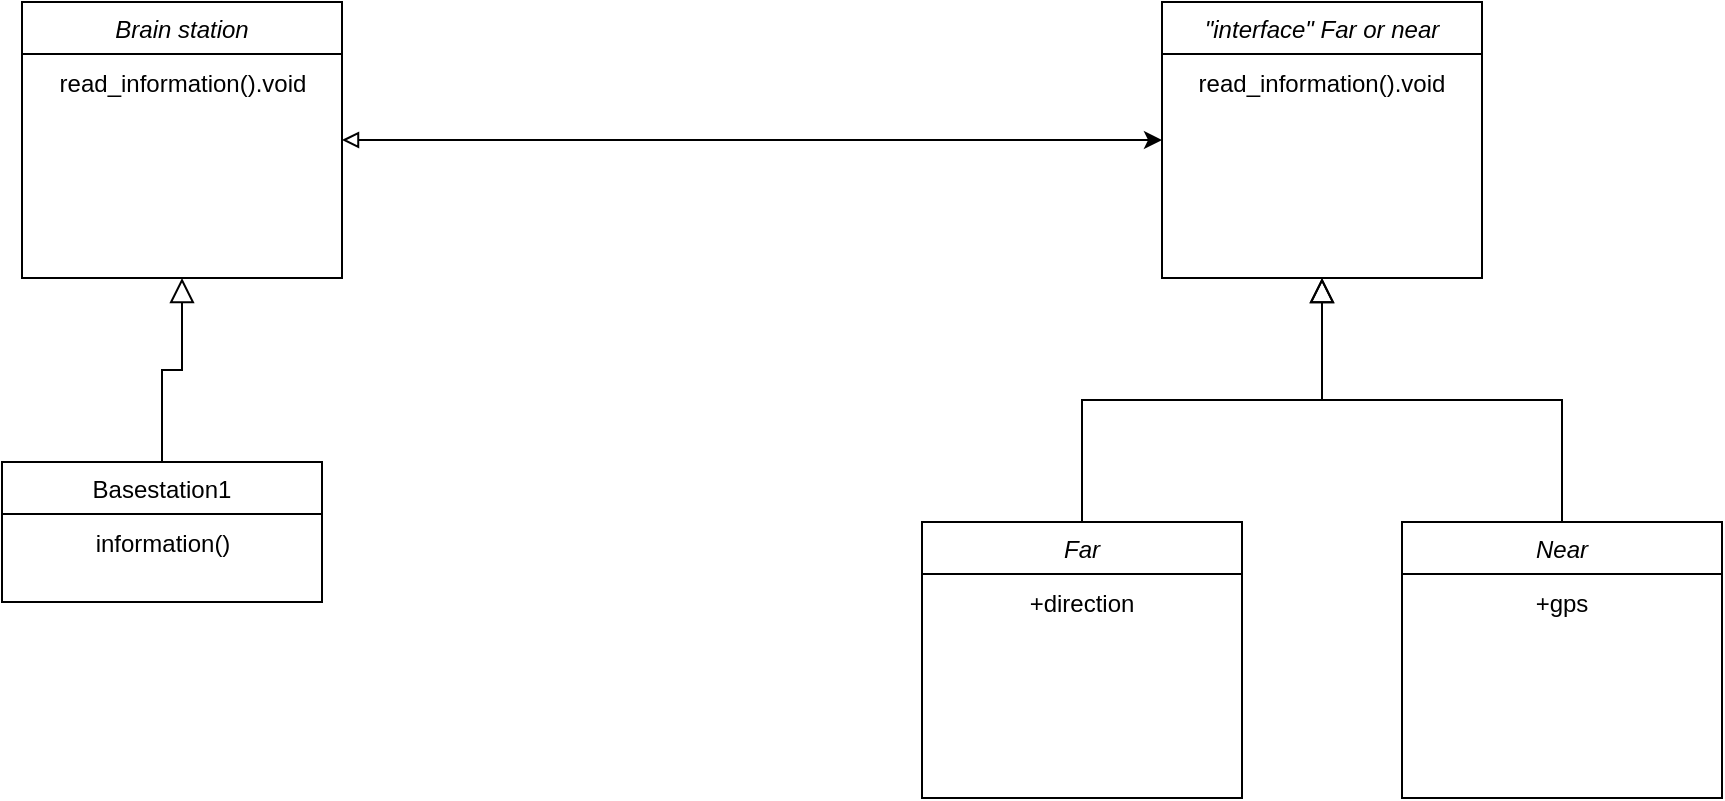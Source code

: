 <mxfile version="21.2.1" type="device">
  <diagram id="C5RBs43oDa-KdzZeNtuy" name="Page-1">
    <mxGraphModel dx="1050" dy="628" grid="1" gridSize="10" guides="1" tooltips="1" connect="1" arrows="1" fold="1" page="1" pageScale="1" pageWidth="827" pageHeight="1169" math="0" shadow="0">
      <root>
        <mxCell id="WIyWlLk6GJQsqaUBKTNV-0" />
        <mxCell id="WIyWlLk6GJQsqaUBKTNV-1" parent="WIyWlLk6GJQsqaUBKTNV-0" />
        <mxCell id="6DHkC2PxunT-uCDFaKhu-11" style="edgeStyle=orthogonalEdgeStyle;rounded=0;orthogonalLoop=1;jettySize=auto;html=1;exitX=1;exitY=0.5;exitDx=0;exitDy=0;entryX=0;entryY=0.5;entryDx=0;entryDy=0;startArrow=block;startFill=0;" parent="WIyWlLk6GJQsqaUBKTNV-1" source="zkfFHV4jXpPFQw0GAbJ--0" target="6DHkC2PxunT-uCDFaKhu-10" edge="1">
          <mxGeometry relative="1" as="geometry" />
        </mxCell>
        <mxCell id="zkfFHV4jXpPFQw0GAbJ--0" value="Brain station" style="swimlane;fontStyle=2;align=center;verticalAlign=top;childLayout=stackLayout;horizontal=1;startSize=26;horizontalStack=0;resizeParent=1;resizeLast=0;collapsible=1;marginBottom=0;rounded=0;shadow=0;strokeWidth=1;" parent="WIyWlLk6GJQsqaUBKTNV-1" vertex="1">
          <mxGeometry x="150" y="140" width="160" height="138" as="geometry">
            <mxRectangle x="230" y="140" width="160" height="26" as="alternateBounds" />
          </mxGeometry>
        </mxCell>
        <mxCell id="RgvxMnn_byMRqrg1CSL1-5" value="read_information().void" style="text;html=1;align=center;verticalAlign=middle;resizable=0;points=[];autosize=1;strokeColor=none;fillColor=none;" parent="zkfFHV4jXpPFQw0GAbJ--0" vertex="1">
          <mxGeometry y="26" width="160" height="30" as="geometry" />
        </mxCell>
        <mxCell id="6DHkC2PxunT-uCDFaKhu-6" style="edgeStyle=orthogonalEdgeStyle;rounded=0;orthogonalLoop=1;jettySize=auto;html=1;exitX=0.5;exitY=0;exitDx=0;exitDy=0;entryX=0.5;entryY=1;entryDx=0;entryDy=0;endArrow=block;endFill=0;endSize=10;" parent="WIyWlLk6GJQsqaUBKTNV-1" source="zkfFHV4jXpPFQw0GAbJ--13" target="zkfFHV4jXpPFQw0GAbJ--0" edge="1">
          <mxGeometry relative="1" as="geometry" />
        </mxCell>
        <mxCell id="zkfFHV4jXpPFQw0GAbJ--13" value="Basestation1" style="swimlane;fontStyle=0;align=center;verticalAlign=top;childLayout=stackLayout;horizontal=1;startSize=26;horizontalStack=0;resizeParent=1;resizeLast=0;collapsible=1;marginBottom=0;rounded=0;shadow=0;strokeWidth=1;" parent="WIyWlLk6GJQsqaUBKTNV-1" vertex="1">
          <mxGeometry x="140" y="370" width="160" height="70" as="geometry">
            <mxRectangle x="340" y="380" width="170" height="26" as="alternateBounds" />
          </mxGeometry>
        </mxCell>
        <mxCell id="RgvxMnn_byMRqrg1CSL1-4" value="information()" style="text;html=1;align=center;verticalAlign=middle;resizable=0;points=[];autosize=1;strokeColor=none;fillColor=none;" parent="zkfFHV4jXpPFQw0GAbJ--13" vertex="1">
          <mxGeometry y="26" width="160" height="30" as="geometry" />
        </mxCell>
        <mxCell id="6DHkC2PxunT-uCDFaKhu-10" value="&quot;interface&quot; Far or near" style="swimlane;fontStyle=2;align=center;verticalAlign=top;childLayout=stackLayout;horizontal=1;startSize=26;horizontalStack=0;resizeParent=1;resizeLast=0;collapsible=1;marginBottom=0;rounded=0;shadow=0;strokeWidth=1;" parent="WIyWlLk6GJQsqaUBKTNV-1" vertex="1">
          <mxGeometry x="720" y="140" width="160" height="138" as="geometry">
            <mxRectangle x="230" y="140" width="160" height="26" as="alternateBounds" />
          </mxGeometry>
        </mxCell>
        <mxCell id="64gSPYBSuc6KYRypMRUf-0" value="read_information().void" style="text;html=1;strokeColor=none;fillColor=none;align=center;verticalAlign=middle;whiteSpace=wrap;rounded=0;" vertex="1" parent="6DHkC2PxunT-uCDFaKhu-10">
          <mxGeometry y="26" width="160" height="30" as="geometry" />
        </mxCell>
        <mxCell id="6DHkC2PxunT-uCDFaKhu-16" style="edgeStyle=orthogonalEdgeStyle;rounded=0;orthogonalLoop=1;jettySize=auto;html=1;exitX=0.5;exitY=0;exitDx=0;exitDy=0;entryX=0.5;entryY=1;entryDx=0;entryDy=0;endArrow=block;endFill=0;endSize=10;" parent="WIyWlLk6GJQsqaUBKTNV-1" source="6DHkC2PxunT-uCDFaKhu-12" target="6DHkC2PxunT-uCDFaKhu-10" edge="1">
          <mxGeometry relative="1" as="geometry" />
        </mxCell>
        <mxCell id="6DHkC2PxunT-uCDFaKhu-12" value="Far" style="swimlane;fontStyle=2;align=center;verticalAlign=top;childLayout=stackLayout;horizontal=1;startSize=26;horizontalStack=0;resizeParent=1;resizeLast=0;collapsible=1;marginBottom=0;rounded=0;shadow=0;strokeWidth=1;" parent="WIyWlLk6GJQsqaUBKTNV-1" vertex="1">
          <mxGeometry x="600" y="400" width="160" height="138" as="geometry">
            <mxRectangle x="230" y="140" width="160" height="26" as="alternateBounds" />
          </mxGeometry>
        </mxCell>
        <mxCell id="6DHkC2PxunT-uCDFaKhu-14" value="+direction" style="text;html=1;strokeColor=none;fillColor=none;align=center;verticalAlign=middle;whiteSpace=wrap;rounded=0;" parent="6DHkC2PxunT-uCDFaKhu-12" vertex="1">
          <mxGeometry y="26" width="160" height="30" as="geometry" />
        </mxCell>
        <mxCell id="6DHkC2PxunT-uCDFaKhu-17" style="edgeStyle=orthogonalEdgeStyle;rounded=0;orthogonalLoop=1;jettySize=auto;html=1;exitX=0.5;exitY=0;exitDx=0;exitDy=0;entryX=0.5;entryY=1;entryDx=0;entryDy=0;endArrow=block;endFill=0;endSize=10;" parent="WIyWlLk6GJQsqaUBKTNV-1" source="6DHkC2PxunT-uCDFaKhu-13" target="6DHkC2PxunT-uCDFaKhu-10" edge="1">
          <mxGeometry relative="1" as="geometry" />
        </mxCell>
        <mxCell id="6DHkC2PxunT-uCDFaKhu-13" value="Near" style="swimlane;fontStyle=2;align=center;verticalAlign=top;childLayout=stackLayout;horizontal=1;startSize=26;horizontalStack=0;resizeParent=1;resizeLast=0;collapsible=1;marginBottom=0;rounded=0;shadow=0;strokeWidth=1;" parent="WIyWlLk6GJQsqaUBKTNV-1" vertex="1">
          <mxGeometry x="840" y="400" width="160" height="138" as="geometry">
            <mxRectangle x="230" y="140" width="160" height="26" as="alternateBounds" />
          </mxGeometry>
        </mxCell>
        <mxCell id="6DHkC2PxunT-uCDFaKhu-15" value="+gps" style="text;html=1;strokeColor=none;fillColor=none;align=center;verticalAlign=middle;whiteSpace=wrap;rounded=0;" parent="6DHkC2PxunT-uCDFaKhu-13" vertex="1">
          <mxGeometry y="26" width="160" height="30" as="geometry" />
        </mxCell>
      </root>
    </mxGraphModel>
  </diagram>
</mxfile>
